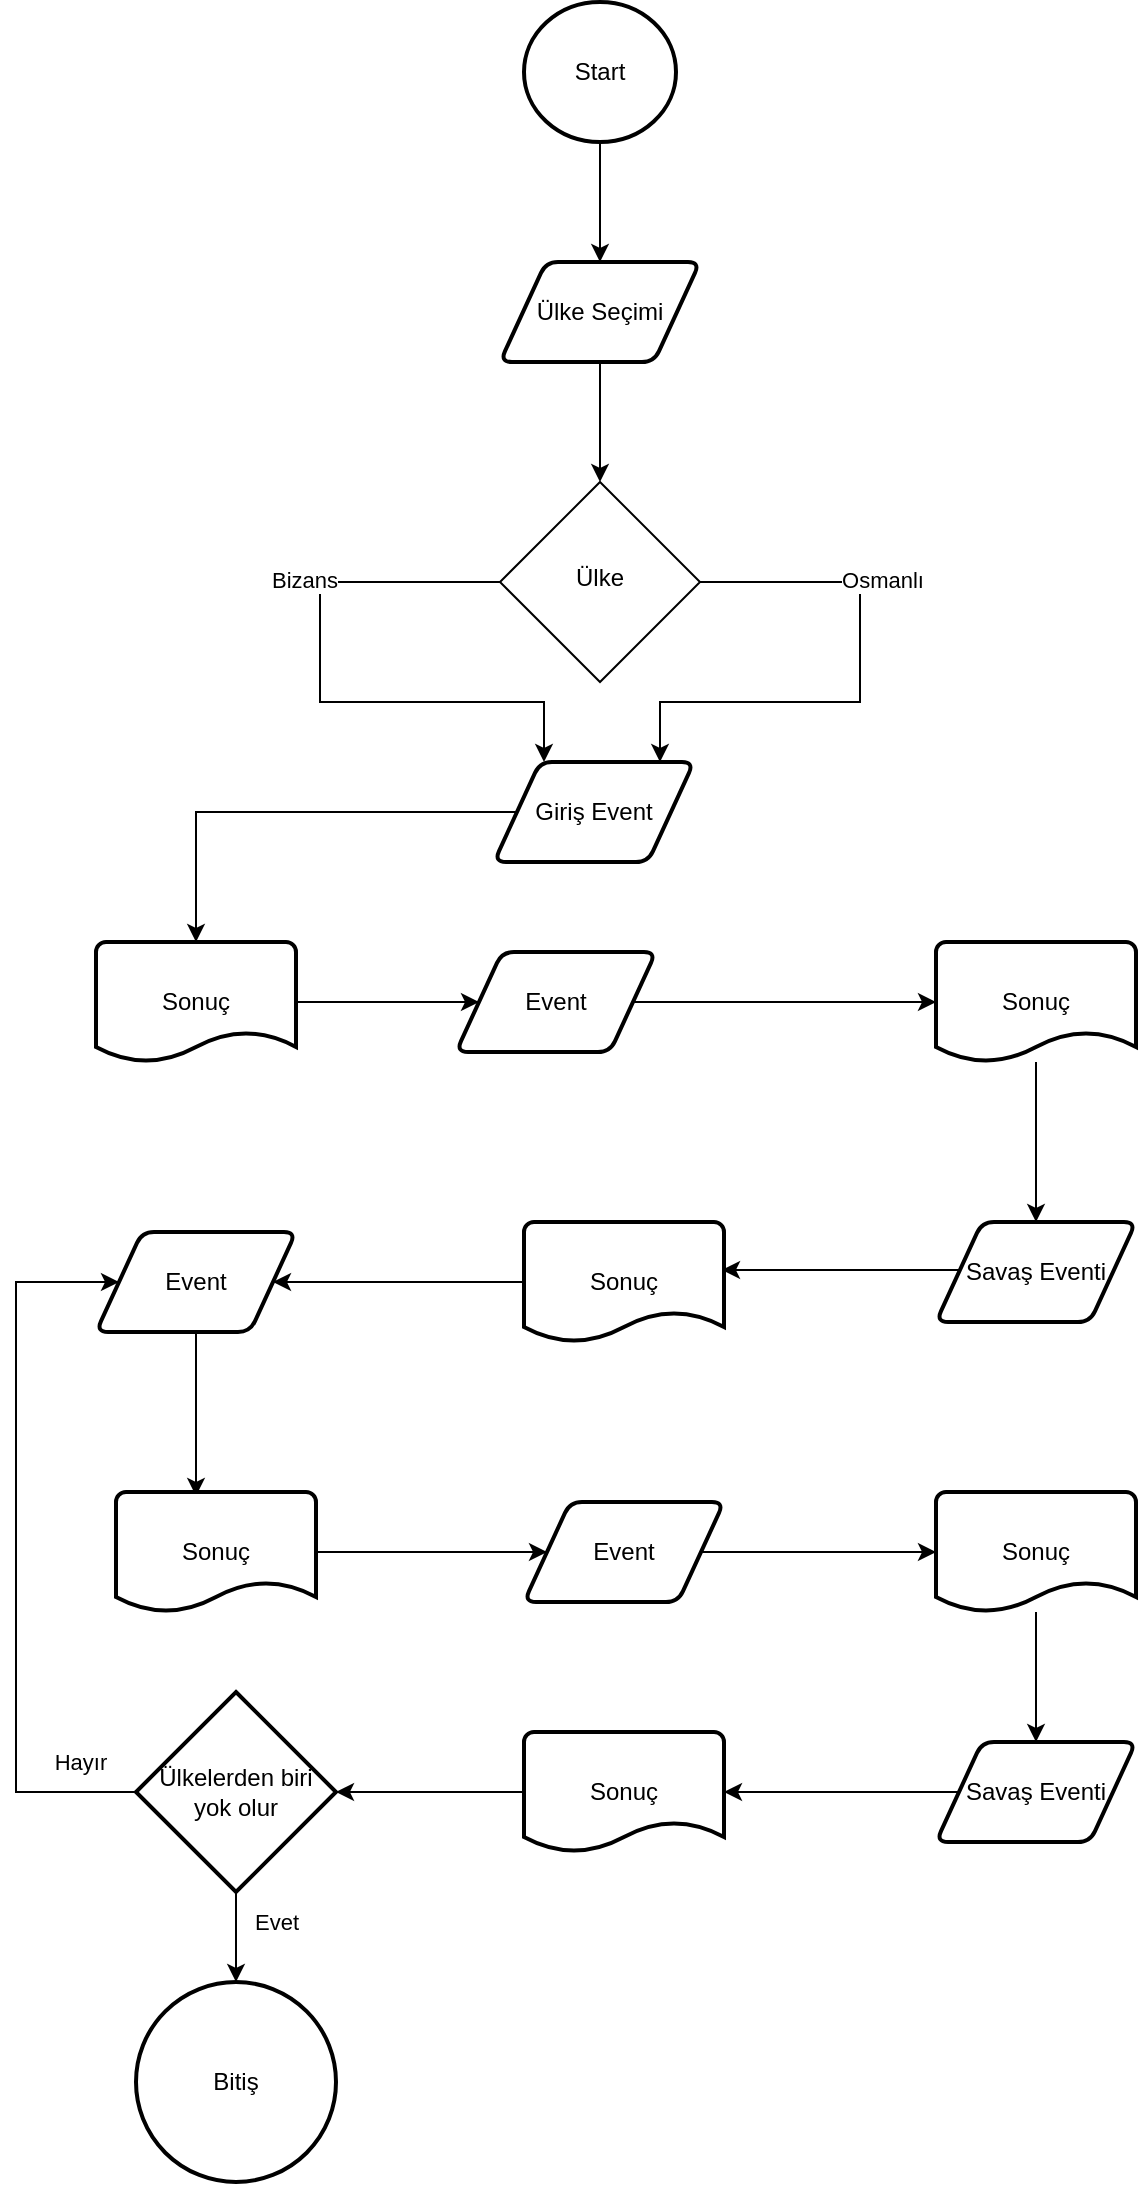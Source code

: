 <mxfile version="15.5.4" type="github">
  <diagram id="Mnglk-244pgnpr0JxwUN" name="Page-1">
    <mxGraphModel dx="946" dy="637" grid="1" gridSize="10" guides="1" tooltips="1" connect="1" arrows="1" fold="1" page="1" pageScale="1" pageWidth="827" pageHeight="1169" math="0" shadow="0">
      <root>
        <mxCell id="0" />
        <mxCell id="1" parent="0" />
        <mxCell id="9nzLvQuTD6Owef4_940d-2" style="edgeStyle=orthogonalEdgeStyle;rounded=0;orthogonalLoop=1;jettySize=auto;html=1;startArrow=none;startFill=0;endArrow=classic;endFill=1;entryX=0.5;entryY=0;entryDx=0;entryDy=0;" edge="1" parent="1" source="9nzLvQuTD6Owef4_940d-1" target="9nzLvQuTD6Owef4_940d-3">
          <mxGeometry relative="1" as="geometry">
            <mxPoint x="402" y="170" as="targetPoint" />
          </mxGeometry>
        </mxCell>
        <mxCell id="9nzLvQuTD6Owef4_940d-1" value="Start" style="strokeWidth=2;html=1;shape=mxgraph.flowchart.start_2;whiteSpace=wrap;" vertex="1" parent="1">
          <mxGeometry x="364" y="40" width="76" height="70" as="geometry" />
        </mxCell>
        <mxCell id="9nzLvQuTD6Owef4_940d-14" style="edgeStyle=orthogonalEdgeStyle;rounded=0;orthogonalLoop=1;jettySize=auto;html=1;entryX=0.5;entryY=0;entryDx=0;entryDy=0;startArrow=none;startFill=0;endArrow=classic;endFill=1;" edge="1" parent="1" source="9nzLvQuTD6Owef4_940d-3" target="9nzLvQuTD6Owef4_940d-8">
          <mxGeometry relative="1" as="geometry" />
        </mxCell>
        <mxCell id="9nzLvQuTD6Owef4_940d-3" value="Ülke Seçimi" style="shape=parallelogram;html=1;strokeWidth=2;perimeter=parallelogramPerimeter;whiteSpace=wrap;rounded=1;arcSize=12;size=0.23;" vertex="1" parent="1">
          <mxGeometry x="352" y="170" width="100" height="50" as="geometry" />
        </mxCell>
        <mxCell id="9nzLvQuTD6Owef4_940d-4" style="edgeStyle=orthogonalEdgeStyle;rounded=0;orthogonalLoop=1;jettySize=auto;html=1;entryX=0.83;entryY=0;entryDx=0;entryDy=0;entryPerimeter=0;" edge="1" parent="1" source="9nzLvQuTD6Owef4_940d-8" target="9nzLvQuTD6Owef4_940d-10">
          <mxGeometry relative="1" as="geometry">
            <Array as="points">
              <mxPoint x="532" y="330" />
              <mxPoint x="532" y="390" />
              <mxPoint x="432" y="390" />
            </Array>
          </mxGeometry>
        </mxCell>
        <mxCell id="9nzLvQuTD6Owef4_940d-5" value="Osmanlı" style="edgeLabel;html=1;align=center;verticalAlign=middle;resizable=0;points=[];" vertex="1" connectable="0" parent="9nzLvQuTD6Owef4_940d-4">
          <mxGeometry x="-0.451" y="3" relative="1" as="geometry">
            <mxPoint x="17" y="2" as="offset" />
          </mxGeometry>
        </mxCell>
        <mxCell id="9nzLvQuTD6Owef4_940d-6" style="edgeStyle=orthogonalEdgeStyle;rounded=0;orthogonalLoop=1;jettySize=auto;html=1;entryX=0.25;entryY=0;entryDx=0;entryDy=0;" edge="1" parent="1" source="9nzLvQuTD6Owef4_940d-8" target="9nzLvQuTD6Owef4_940d-10">
          <mxGeometry relative="1" as="geometry">
            <Array as="points">
              <mxPoint x="262" y="330" />
              <mxPoint x="262" y="390" />
              <mxPoint x="374" y="390" />
            </Array>
          </mxGeometry>
        </mxCell>
        <mxCell id="9nzLvQuTD6Owef4_940d-7" value="Bizans" style="edgeLabel;html=1;align=center;verticalAlign=middle;resizable=0;points=[];" vertex="1" connectable="0" parent="9nzLvQuTD6Owef4_940d-6">
          <mxGeometry x="-0.457" y="-1" relative="1" as="geometry">
            <mxPoint x="-19" as="offset" />
          </mxGeometry>
        </mxCell>
        <mxCell id="9nzLvQuTD6Owef4_940d-8" value="Ülke" style="rhombus;whiteSpace=wrap;html=1;shadow=0;fontFamily=Helvetica;fontSize=12;align=center;strokeWidth=1;spacing=6;spacingTop=-4;" vertex="1" parent="1">
          <mxGeometry x="352" y="280" width="100" height="100" as="geometry" />
        </mxCell>
        <mxCell id="9nzLvQuTD6Owef4_940d-9" style="edgeStyle=orthogonalEdgeStyle;rounded=0;orthogonalLoop=1;jettySize=auto;html=1;entryX=0.5;entryY=0;entryDx=0;entryDy=0;entryPerimeter=0;" edge="1" parent="1" source="9nzLvQuTD6Owef4_940d-10" target="9nzLvQuTD6Owef4_940d-24">
          <mxGeometry relative="1" as="geometry">
            <mxPoint x="399" y="514.5" as="targetPoint" />
          </mxGeometry>
        </mxCell>
        <mxCell id="9nzLvQuTD6Owef4_940d-10" value="Giriş Event" style="shape=parallelogram;html=1;strokeWidth=2;perimeter=parallelogramPerimeter;whiteSpace=wrap;rounded=1;arcSize=12;size=0.23;" vertex="1" parent="1">
          <mxGeometry x="349" y="420" width="100" height="50" as="geometry" />
        </mxCell>
        <mxCell id="9nzLvQuTD6Owef4_940d-23" style="edgeStyle=orthogonalEdgeStyle;rounded=0;orthogonalLoop=1;jettySize=auto;html=1;entryX=0;entryY=0.5;entryDx=0;entryDy=0;entryPerimeter=0;startArrow=none;startFill=0;endArrow=classic;endFill=1;" edge="1" parent="1" source="9nzLvQuTD6Owef4_940d-16" target="9nzLvQuTD6Owef4_940d-22">
          <mxGeometry relative="1" as="geometry" />
        </mxCell>
        <mxCell id="9nzLvQuTD6Owef4_940d-16" value="Event" style="shape=parallelogram;html=1;strokeWidth=2;perimeter=parallelogramPerimeter;whiteSpace=wrap;rounded=1;arcSize=12;size=0.23;" vertex="1" parent="1">
          <mxGeometry x="330" y="515" width="100" height="50" as="geometry" />
        </mxCell>
        <mxCell id="9nzLvQuTD6Owef4_940d-32" style="edgeStyle=orthogonalEdgeStyle;rounded=0;orthogonalLoop=1;jettySize=auto;html=1;entryX=0.5;entryY=0;entryDx=0;entryDy=0;startArrow=none;startFill=0;endArrow=classic;endFill=1;" edge="1" parent="1" source="9nzLvQuTD6Owef4_940d-22" target="9nzLvQuTD6Owef4_940d-26">
          <mxGeometry relative="1" as="geometry" />
        </mxCell>
        <mxCell id="9nzLvQuTD6Owef4_940d-22" value="Sonuç" style="strokeWidth=2;html=1;shape=mxgraph.flowchart.document2;whiteSpace=wrap;size=0.25;" vertex="1" parent="1">
          <mxGeometry x="570" y="510" width="100" height="60" as="geometry" />
        </mxCell>
        <mxCell id="9nzLvQuTD6Owef4_940d-25" style="edgeStyle=orthogonalEdgeStyle;rounded=0;orthogonalLoop=1;jettySize=auto;html=1;entryX=0;entryY=0.5;entryDx=0;entryDy=0;startArrow=none;startFill=0;endArrow=classic;endFill=1;" edge="1" parent="1" source="9nzLvQuTD6Owef4_940d-24" target="9nzLvQuTD6Owef4_940d-16">
          <mxGeometry relative="1" as="geometry" />
        </mxCell>
        <mxCell id="9nzLvQuTD6Owef4_940d-24" value="Sonuç" style="strokeWidth=2;html=1;shape=mxgraph.flowchart.document2;whiteSpace=wrap;size=0.25;" vertex="1" parent="1">
          <mxGeometry x="150" y="510" width="100" height="60" as="geometry" />
        </mxCell>
        <mxCell id="9nzLvQuTD6Owef4_940d-34" style="edgeStyle=orthogonalEdgeStyle;rounded=0;orthogonalLoop=1;jettySize=auto;html=1;entryX=0.99;entryY=0.4;entryDx=0;entryDy=0;entryPerimeter=0;startArrow=none;startFill=0;endArrow=classic;endFill=1;" edge="1" parent="1" source="9nzLvQuTD6Owef4_940d-26" target="9nzLvQuTD6Owef4_940d-33">
          <mxGeometry relative="1" as="geometry">
            <Array as="points">
              <mxPoint x="550" y="674" />
              <mxPoint x="550" y="674" />
            </Array>
          </mxGeometry>
        </mxCell>
        <mxCell id="9nzLvQuTD6Owef4_940d-26" value="Savaş Eventi" style="shape=parallelogram;html=1;strokeWidth=2;perimeter=parallelogramPerimeter;whiteSpace=wrap;rounded=1;arcSize=12;size=0.23;" vertex="1" parent="1">
          <mxGeometry x="570" y="650" width="100" height="50" as="geometry" />
        </mxCell>
        <mxCell id="9nzLvQuTD6Owef4_940d-37" style="edgeStyle=orthogonalEdgeStyle;rounded=0;orthogonalLoop=1;jettySize=auto;html=1;entryX=0.4;entryY=0.033;entryDx=0;entryDy=0;entryPerimeter=0;startArrow=none;startFill=0;endArrow=classic;endFill=1;" edge="1" parent="1" source="9nzLvQuTD6Owef4_940d-28" target="9nzLvQuTD6Owef4_940d-36">
          <mxGeometry relative="1" as="geometry" />
        </mxCell>
        <mxCell id="9nzLvQuTD6Owef4_940d-28" value="Event" style="shape=parallelogram;html=1;strokeWidth=2;perimeter=parallelogramPerimeter;whiteSpace=wrap;rounded=1;arcSize=12;size=0.23;" vertex="1" parent="1">
          <mxGeometry x="150" y="655" width="100" height="50" as="geometry" />
        </mxCell>
        <mxCell id="9nzLvQuTD6Owef4_940d-40" style="edgeStyle=orthogonalEdgeStyle;rounded=0;orthogonalLoop=1;jettySize=auto;html=1;entryX=0;entryY=0.5;entryDx=0;entryDy=0;entryPerimeter=0;startArrow=none;startFill=0;endArrow=classic;endFill=1;" edge="1" parent="1" source="9nzLvQuTD6Owef4_940d-30" target="9nzLvQuTD6Owef4_940d-39">
          <mxGeometry relative="1" as="geometry" />
        </mxCell>
        <mxCell id="9nzLvQuTD6Owef4_940d-30" value="Event" style="shape=parallelogram;html=1;strokeWidth=2;perimeter=parallelogramPerimeter;whiteSpace=wrap;rounded=1;arcSize=12;size=0.23;" vertex="1" parent="1">
          <mxGeometry x="364" y="790" width="100" height="50" as="geometry" />
        </mxCell>
        <mxCell id="9nzLvQuTD6Owef4_940d-35" style="edgeStyle=orthogonalEdgeStyle;rounded=0;orthogonalLoop=1;jettySize=auto;html=1;entryX=1;entryY=0.5;entryDx=0;entryDy=0;startArrow=none;startFill=0;endArrow=classic;endFill=1;" edge="1" parent="1" source="9nzLvQuTD6Owef4_940d-33" target="9nzLvQuTD6Owef4_940d-28">
          <mxGeometry relative="1" as="geometry" />
        </mxCell>
        <mxCell id="9nzLvQuTD6Owef4_940d-33" value="Sonuç" style="strokeWidth=2;html=1;shape=mxgraph.flowchart.document2;whiteSpace=wrap;size=0.25;" vertex="1" parent="1">
          <mxGeometry x="364" y="650" width="100" height="60" as="geometry" />
        </mxCell>
        <mxCell id="9nzLvQuTD6Owef4_940d-38" style="edgeStyle=orthogonalEdgeStyle;rounded=0;orthogonalLoop=1;jettySize=auto;html=1;entryX=0;entryY=0.5;entryDx=0;entryDy=0;startArrow=none;startFill=0;endArrow=classic;endFill=1;" edge="1" parent="1" source="9nzLvQuTD6Owef4_940d-36" target="9nzLvQuTD6Owef4_940d-30">
          <mxGeometry relative="1" as="geometry" />
        </mxCell>
        <mxCell id="9nzLvQuTD6Owef4_940d-36" value="Sonuç" style="strokeWidth=2;html=1;shape=mxgraph.flowchart.document2;whiteSpace=wrap;size=0.25;" vertex="1" parent="1">
          <mxGeometry x="160" y="785" width="100" height="60" as="geometry" />
        </mxCell>
        <mxCell id="9nzLvQuTD6Owef4_940d-42" style="edgeStyle=orthogonalEdgeStyle;rounded=0;orthogonalLoop=1;jettySize=auto;html=1;entryX=0.5;entryY=0;entryDx=0;entryDy=0;startArrow=none;startFill=0;endArrow=classic;endFill=1;" edge="1" parent="1" source="9nzLvQuTD6Owef4_940d-39" target="9nzLvQuTD6Owef4_940d-41">
          <mxGeometry relative="1" as="geometry" />
        </mxCell>
        <mxCell id="9nzLvQuTD6Owef4_940d-39" value="Sonuç" style="strokeWidth=2;html=1;shape=mxgraph.flowchart.document2;whiteSpace=wrap;size=0.25;" vertex="1" parent="1">
          <mxGeometry x="570" y="785" width="100" height="60" as="geometry" />
        </mxCell>
        <mxCell id="9nzLvQuTD6Owef4_940d-44" style="edgeStyle=orthogonalEdgeStyle;rounded=0;orthogonalLoop=1;jettySize=auto;html=1;entryX=1;entryY=0.5;entryDx=0;entryDy=0;entryPerimeter=0;startArrow=none;startFill=0;endArrow=classic;endFill=1;" edge="1" parent="1" source="9nzLvQuTD6Owef4_940d-41" target="9nzLvQuTD6Owef4_940d-43">
          <mxGeometry relative="1" as="geometry" />
        </mxCell>
        <mxCell id="9nzLvQuTD6Owef4_940d-41" value="Savaş Eventi" style="shape=parallelogram;html=1;strokeWidth=2;perimeter=parallelogramPerimeter;whiteSpace=wrap;rounded=1;arcSize=12;size=0.23;" vertex="1" parent="1">
          <mxGeometry x="570" y="910" width="100" height="50" as="geometry" />
        </mxCell>
        <mxCell id="9nzLvQuTD6Owef4_940d-45" style="edgeStyle=orthogonalEdgeStyle;rounded=0;orthogonalLoop=1;jettySize=auto;html=1;startArrow=none;startFill=0;endArrow=classic;endFill=1;entryX=1;entryY=0.5;entryDx=0;entryDy=0;entryPerimeter=0;" edge="1" parent="1" source="9nzLvQuTD6Owef4_940d-43" target="9nzLvQuTD6Owef4_940d-46">
          <mxGeometry relative="1" as="geometry">
            <mxPoint x="280" y="935" as="targetPoint" />
          </mxGeometry>
        </mxCell>
        <mxCell id="9nzLvQuTD6Owef4_940d-43" value="Sonuç" style="strokeWidth=2;html=1;shape=mxgraph.flowchart.document2;whiteSpace=wrap;size=0.25;" vertex="1" parent="1">
          <mxGeometry x="364" y="905" width="100" height="60" as="geometry" />
        </mxCell>
        <mxCell id="9nzLvQuTD6Owef4_940d-47" style="edgeStyle=orthogonalEdgeStyle;rounded=0;orthogonalLoop=1;jettySize=auto;html=1;entryX=0;entryY=0.5;entryDx=0;entryDy=0;startArrow=none;startFill=0;endArrow=classic;endFill=1;" edge="1" parent="1" source="9nzLvQuTD6Owef4_940d-46" target="9nzLvQuTD6Owef4_940d-28">
          <mxGeometry relative="1" as="geometry">
            <Array as="points">
              <mxPoint x="110" y="935" />
              <mxPoint x="110" y="680" />
            </Array>
          </mxGeometry>
        </mxCell>
        <mxCell id="9nzLvQuTD6Owef4_940d-48" value="Hayır" style="edgeLabel;html=1;align=center;verticalAlign=middle;resizable=0;points=[];" vertex="1" connectable="0" parent="9nzLvQuTD6Owef4_940d-47">
          <mxGeometry x="-0.897" y="-4" relative="1" as="geometry">
            <mxPoint x="-9" y="-11" as="offset" />
          </mxGeometry>
        </mxCell>
        <mxCell id="9nzLvQuTD6Owef4_940d-49" value="Evet" style="edgeStyle=orthogonalEdgeStyle;rounded=0;orthogonalLoop=1;jettySize=auto;html=1;startArrow=none;startFill=0;endArrow=classic;endFill=1;entryX=0.5;entryY=0;entryDx=0;entryDy=0;entryPerimeter=0;" edge="1" parent="1" source="9nzLvQuTD6Owef4_940d-46" target="9nzLvQuTD6Owef4_940d-50">
          <mxGeometry x="-0.333" y="20" relative="1" as="geometry">
            <mxPoint x="220" y="1030" as="targetPoint" />
            <mxPoint as="offset" />
          </mxGeometry>
        </mxCell>
        <mxCell id="9nzLvQuTD6Owef4_940d-46" value="Ülkelerden biri yok olur" style="strokeWidth=2;html=1;shape=mxgraph.flowchart.decision;whiteSpace=wrap;" vertex="1" parent="1">
          <mxGeometry x="170" y="885" width="100" height="100" as="geometry" />
        </mxCell>
        <mxCell id="9nzLvQuTD6Owef4_940d-50" value="Bitiş" style="strokeWidth=2;html=1;shape=mxgraph.flowchart.start_2;whiteSpace=wrap;" vertex="1" parent="1">
          <mxGeometry x="170" y="1030" width="100" height="100" as="geometry" />
        </mxCell>
      </root>
    </mxGraphModel>
  </diagram>
</mxfile>
